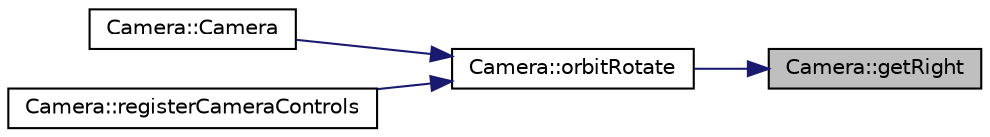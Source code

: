 digraph "Camera::getRight"
{
 // LATEX_PDF_SIZE
  edge [fontname="Helvetica",fontsize="10",labelfontname="Helvetica",labelfontsize="10"];
  node [fontname="Helvetica",fontsize="10",shape=record];
  rankdir="RL";
  Node1 [label="Camera::getRight",height=0.2,width=0.4,color="black", fillcolor="grey75", style="filled", fontcolor="black",tooltip="Returns the right direction of the camera."];
  Node1 -> Node2 [dir="back",color="midnightblue",fontsize="10",style="solid",fontname="Helvetica"];
  Node2 [label="Camera::orbitRotate",height=0.2,width=0.4,color="black", fillcolor="white", style="filled",URL="$classCamera.html#adad2ddd78627a085dfb4f00b0add991f",tooltip="rotates the camera around the target."];
  Node2 -> Node3 [dir="back",color="midnightblue",fontsize="10",style="solid",fontname="Helvetica"];
  Node3 [label="Camera::Camera",height=0.2,width=0.4,color="black", fillcolor="white", style="filled",URL="$classCamera.html#a1f4afe22efd7c7d274391e4703387f78",tooltip="Constructor for the camera."];
  Node2 -> Node4 [dir="back",color="midnightblue",fontsize="10",style="solid",fontname="Helvetica"];
  Node4 [label="Camera::registerCameraControls",height=0.2,width=0.4,color="black", fillcolor="white", style="filled",URL="$classCamera.html#a7a11d366f18cc5f2ad7183bb8792e7c9",tooltip="Registers the camera controls to the given window."];
}
